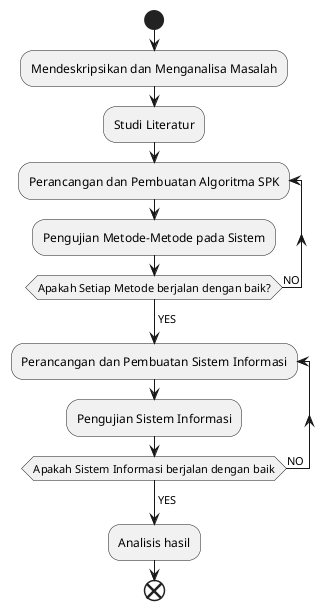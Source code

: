 @startuml "Skripsi1"
start
    :Mendeskripsikan dan Menganalisa Masalah;
    :Studi Literatur;
    repeat :Perancangan dan Pembuatan Algoritma SPK;
    :Pengujian Metode-Metode pada Sistem;
    ' backward :Menampilkan tampilan tidak ada pada database;
    repeat while (Apakah Setiap Metode berjalan dengan baik?) is (NO)
    ->YES;
    repeat :Perancangan dan Pembuatan Sistem Informasi;
    :Pengujian Sistem Informasi;
    repeat while (Apakah Sistem Informasi berjalan dengan baik) is (NO)
    ->YES;
    :Analisis hasil;
end
@enduml